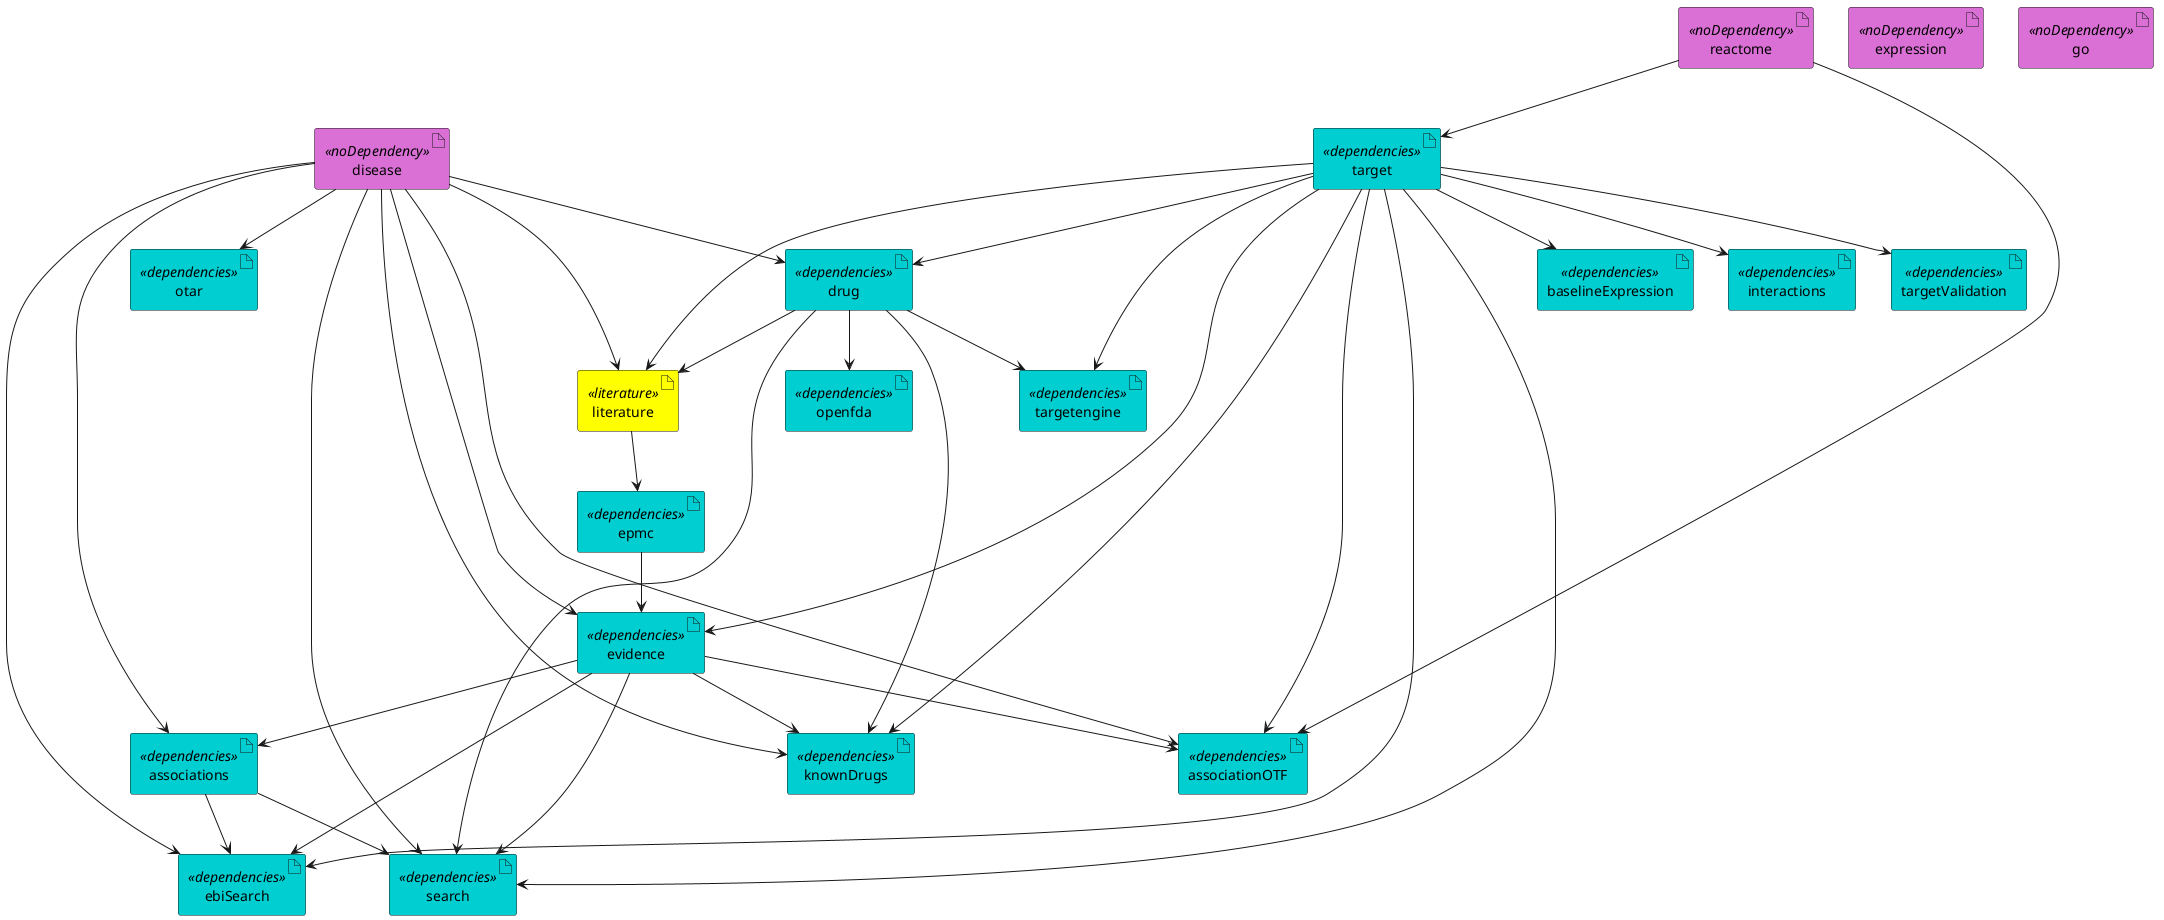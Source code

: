@startuml
skinparam interface {
    backgroundColor<<input>> darkblue
    backgroundColor<<output>> cyan
}
skinparam artifact {
     backgroundColor<<noDependency>> orchid
     backgroundColor<<dependencies>> darkturquoise
     backgroundColor<<literature>> yellow
 }
' steps
artifact literature <<literature>>
artifact associations <<dependencies>>
artifact associationOTF <<dependencies>>
artifact disease <<noDependency>>
artifact drug <<dependencies>>
artifact epmc <<dependencies>>
artifact evidence <<dependencies>>
artifact expression <<noDependency>>
artifact baselineExpression <<dependencies>>
artifact go <<noDependency>>
artifact interactions <<dependencies>>
artifact knownDrugs <<dependencies>>
artifact targetValidation<<dependencies>>
artifact reactome <<noDependency>>
artifact search <<dependencies>>
artifact target <<dependencies>>
artifact openfda <<dependencies>>
artifact ebiSearch <<dependencies>>
artifact otar <<dependencies>>
artifact targetengine <<dependencies>>

disease --> otar
reactome --> target

evidence --> associations
disease --> associations

reactome --> associationOTF
evidence --> associationOTF
disease --> associationOTF
target --> associationOTF

target --> drug
disease --> drug
target --> evidence
disease --> evidence

evidence --> knownDrugs
disease --> knownDrugs
target --> knownDrugs
drug --> knownDrugs

evidence --> search
disease --> search
target --> search
drug --> search
associations --> search

target --> interactions
target --> targetengine
target --> targetValidation

target --> baselineExpression

drug --> openfda
drug --> targetengine

disease --> ebiSearch
target --> ebiSearch
evidence --> ebiSearch
associations --> ebiSearch

epmc --> evidence
literature --> epmc
target --> literature
drug --> literature
disease --> literature
@enduml
